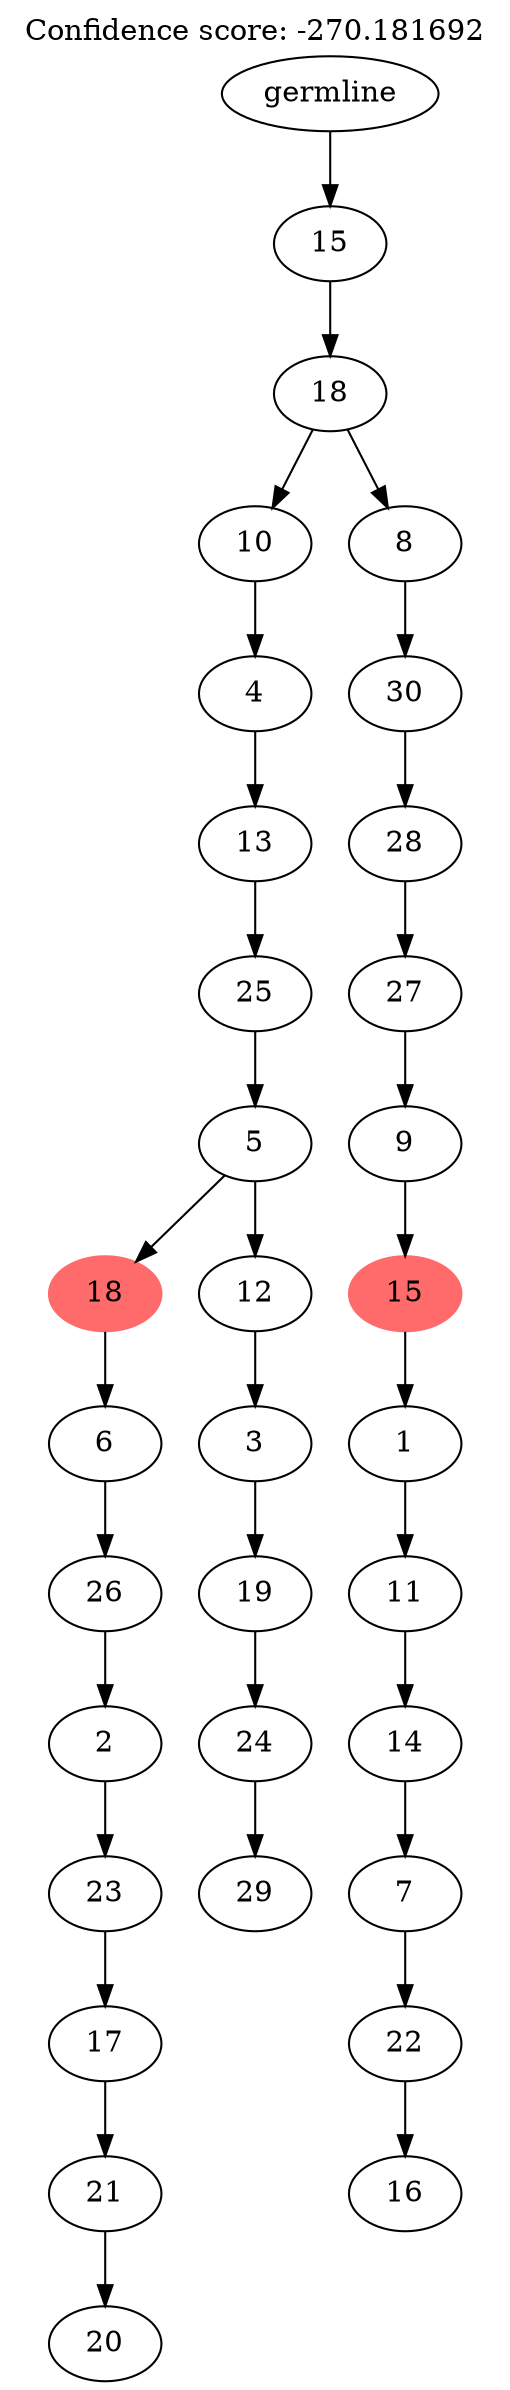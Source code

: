 digraph g {
	"31" -> "32";
	"32" [label="20"];
	"30" -> "31";
	"31" [label="21"];
	"29" -> "30";
	"30" [label="17"];
	"28" -> "29";
	"29" [label="23"];
	"27" -> "28";
	"28" [label="2"];
	"26" -> "27";
	"27" [label="26"];
	"25" -> "26";
	"26" [label="6"];
	"23" -> "24";
	"24" [label="29"];
	"22" -> "23";
	"23" [label="24"];
	"21" -> "22";
	"22" [label="19"];
	"20" -> "21";
	"21" [label="3"];
	"19" -> "20";
	"20" [label="12"];
	"19" -> "25";
	"25" [color=indianred1, style=filled, label="18"];
	"18" -> "19";
	"19" [label="5"];
	"17" -> "18";
	"18" [label="25"];
	"16" -> "17";
	"17" [label="13"];
	"15" -> "16";
	"16" [label="4"];
	"13" -> "14";
	"14" [label="16"];
	"12" -> "13";
	"13" [label="22"];
	"11" -> "12";
	"12" [label="7"];
	"10" -> "11";
	"11" [label="14"];
	"9" -> "10";
	"10" [label="11"];
	"8" -> "9";
	"9" [label="1"];
	"7" -> "8";
	"8" [color=indianred1, style=filled, label="15"];
	"6" -> "7";
	"7" [label="9"];
	"5" -> "6";
	"6" [label="27"];
	"4" -> "5";
	"5" [label="28"];
	"3" -> "4";
	"4" [label="30"];
	"2" -> "3";
	"3" [label="8"];
	"2" -> "15";
	"15" [label="10"];
	"1" -> "2";
	"2" [label="18"];
	"0" -> "1";
	"1" [label="15"];
	"0" [label="germline"];
	labelloc="t";
	label="Confidence score: -270.181692";
}
